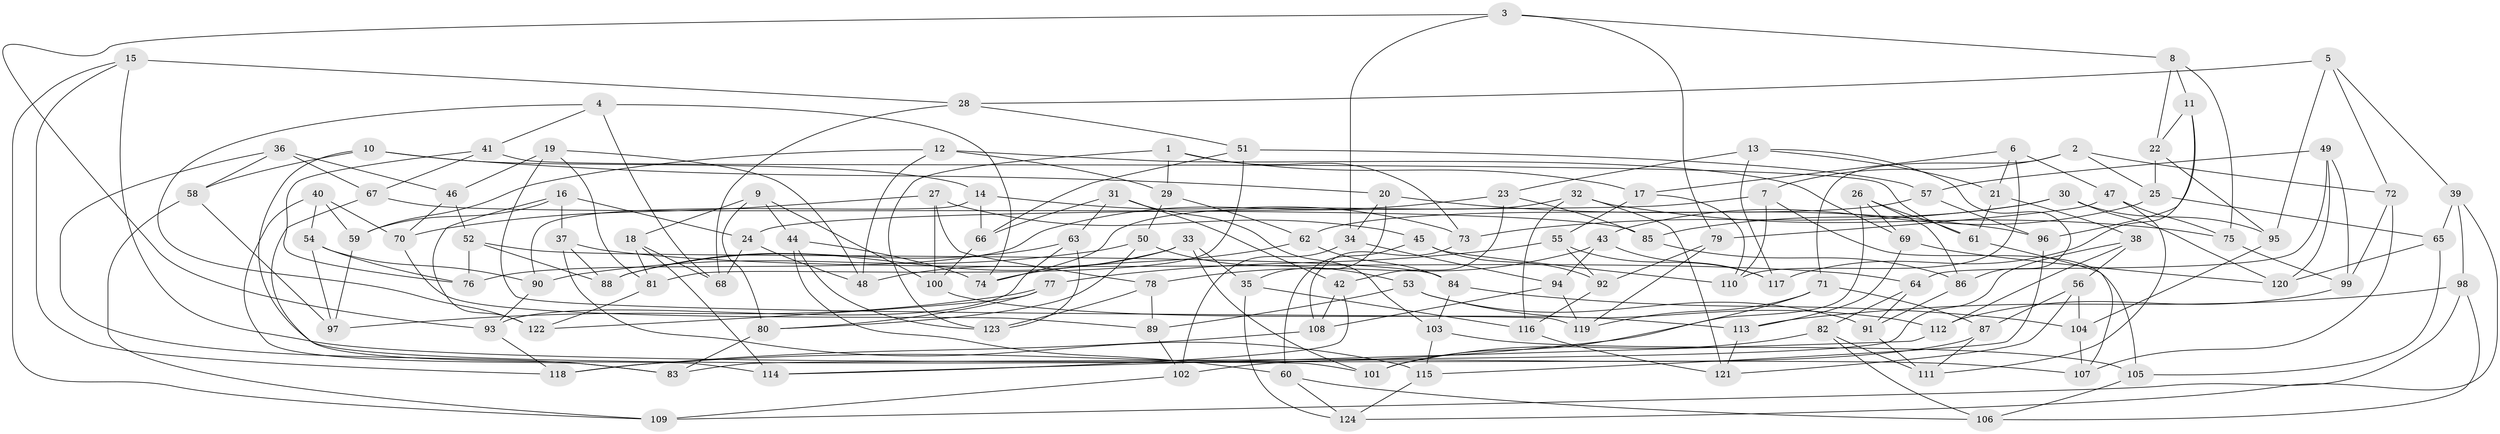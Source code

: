 // coarse degree distribution, {4: 0.45161290322580644, 8: 0.12903225806451613, 16: 0.016129032258064516, 11: 0.016129032258064516, 6: 0.22580645161290322, 7: 0.016129032258064516, 9: 0.04838709677419355, 10: 0.04838709677419355, 3: 0.04838709677419355}
// Generated by graph-tools (version 1.1) at 2025/20/03/04/25 18:20:59]
// undirected, 124 vertices, 248 edges
graph export_dot {
graph [start="1"]
  node [color=gray90,style=filled];
  1;
  2;
  3;
  4;
  5;
  6;
  7;
  8;
  9;
  10;
  11;
  12;
  13;
  14;
  15;
  16;
  17;
  18;
  19;
  20;
  21;
  22;
  23;
  24;
  25;
  26;
  27;
  28;
  29;
  30;
  31;
  32;
  33;
  34;
  35;
  36;
  37;
  38;
  39;
  40;
  41;
  42;
  43;
  44;
  45;
  46;
  47;
  48;
  49;
  50;
  51;
  52;
  53;
  54;
  55;
  56;
  57;
  58;
  59;
  60;
  61;
  62;
  63;
  64;
  65;
  66;
  67;
  68;
  69;
  70;
  71;
  72;
  73;
  74;
  75;
  76;
  77;
  78;
  79;
  80;
  81;
  82;
  83;
  84;
  85;
  86;
  87;
  88;
  89;
  90;
  91;
  92;
  93;
  94;
  95;
  96;
  97;
  98;
  99;
  100;
  101;
  102;
  103;
  104;
  105;
  106;
  107;
  108;
  109;
  110;
  111;
  112;
  113;
  114;
  115;
  116;
  117;
  118;
  119;
  120;
  121;
  122;
  123;
  124;
  1 -- 123;
  1 -- 17;
  1 -- 29;
  1 -- 73;
  2 -- 72;
  2 -- 7;
  2 -- 25;
  2 -- 71;
  3 -- 93;
  3 -- 8;
  3 -- 79;
  3 -- 34;
  4 -- 41;
  4 -- 122;
  4 -- 68;
  4 -- 74;
  5 -- 28;
  5 -- 95;
  5 -- 72;
  5 -- 39;
  6 -- 21;
  6 -- 110;
  6 -- 17;
  6 -- 47;
  7 -- 105;
  7 -- 110;
  7 -- 24;
  8 -- 11;
  8 -- 22;
  8 -- 75;
  9 -- 80;
  9 -- 44;
  9 -- 18;
  9 -- 100;
  10 -- 58;
  10 -- 20;
  10 -- 14;
  10 -- 101;
  11 -- 96;
  11 -- 117;
  11 -- 22;
  12 -- 29;
  12 -- 69;
  12 -- 48;
  12 -- 59;
  13 -- 117;
  13 -- 86;
  13 -- 23;
  13 -- 21;
  14 -- 73;
  14 -- 90;
  14 -- 66;
  15 -- 107;
  15 -- 118;
  15 -- 28;
  15 -- 109;
  16 -- 24;
  16 -- 122;
  16 -- 59;
  16 -- 37;
  17 -- 110;
  17 -- 55;
  18 -- 114;
  18 -- 68;
  18 -- 81;
  19 -- 81;
  19 -- 119;
  19 -- 46;
  19 -- 48;
  20 -- 96;
  20 -- 34;
  20 -- 35;
  21 -- 61;
  21 -- 38;
  22 -- 25;
  22 -- 95;
  23 -- 76;
  23 -- 85;
  23 -- 42;
  24 -- 48;
  24 -- 68;
  25 -- 43;
  25 -- 65;
  26 -- 61;
  26 -- 69;
  26 -- 118;
  26 -- 86;
  27 -- 78;
  27 -- 45;
  27 -- 100;
  27 -- 70;
  28 -- 51;
  28 -- 68;
  29 -- 62;
  29 -- 50;
  30 -- 95;
  30 -- 73;
  30 -- 120;
  30 -- 85;
  31 -- 42;
  31 -- 103;
  31 -- 63;
  31 -- 66;
  32 -- 75;
  32 -- 121;
  32 -- 116;
  32 -- 74;
  33 -- 35;
  33 -- 88;
  33 -- 101;
  33 -- 48;
  34 -- 94;
  34 -- 102;
  35 -- 116;
  35 -- 124;
  36 -- 83;
  36 -- 67;
  36 -- 46;
  36 -- 58;
  37 -- 88;
  37 -- 115;
  37 -- 64;
  38 -- 83;
  38 -- 112;
  38 -- 56;
  39 -- 124;
  39 -- 98;
  39 -- 65;
  40 -- 54;
  40 -- 83;
  40 -- 59;
  40 -- 70;
  41 -- 67;
  41 -- 76;
  41 -- 61;
  42 -- 108;
  42 -- 114;
  43 -- 78;
  43 -- 117;
  43 -- 94;
  44 -- 74;
  44 -- 123;
  44 -- 60;
  45 -- 60;
  45 -- 92;
  45 -- 110;
  46 -- 52;
  46 -- 70;
  47 -- 75;
  47 -- 111;
  47 -- 79;
  49 -- 57;
  49 -- 64;
  49 -- 99;
  49 -- 120;
  50 -- 80;
  50 -- 53;
  50 -- 90;
  51 -- 81;
  51 -- 57;
  51 -- 66;
  52 -- 76;
  52 -- 88;
  52 -- 84;
  53 -- 91;
  53 -- 89;
  53 -- 112;
  54 -- 97;
  54 -- 90;
  54 -- 76;
  55 -- 92;
  55 -- 77;
  55 -- 117;
  56 -- 121;
  56 -- 104;
  56 -- 87;
  57 -- 62;
  57 -- 96;
  58 -- 109;
  58 -- 97;
  59 -- 97;
  60 -- 124;
  60 -- 106;
  61 -- 107;
  62 -- 74;
  62 -- 84;
  63 -- 88;
  63 -- 123;
  63 -- 93;
  64 -- 82;
  64 -- 91;
  65 -- 120;
  65 -- 105;
  66 -- 100;
  67 -- 85;
  67 -- 114;
  69 -- 120;
  69 -- 113;
  70 -- 89;
  71 -- 119;
  71 -- 101;
  71 -- 87;
  72 -- 107;
  72 -- 99;
  73 -- 108;
  75 -- 99;
  77 -- 122;
  77 -- 80;
  77 -- 97;
  78 -- 89;
  78 -- 123;
  79 -- 119;
  79 -- 92;
  80 -- 83;
  81 -- 122;
  82 -- 106;
  82 -- 101;
  82 -- 111;
  84 -- 103;
  84 -- 104;
  85 -- 86;
  86 -- 91;
  87 -- 111;
  87 -- 102;
  89 -- 102;
  90 -- 93;
  91 -- 111;
  92 -- 116;
  93 -- 118;
  94 -- 108;
  94 -- 119;
  95 -- 104;
  96 -- 115;
  98 -- 113;
  98 -- 109;
  98 -- 106;
  99 -- 112;
  100 -- 113;
  102 -- 109;
  103 -- 105;
  103 -- 115;
  104 -- 107;
  105 -- 106;
  108 -- 118;
  112 -- 114;
  113 -- 121;
  115 -- 124;
  116 -- 121;
}
